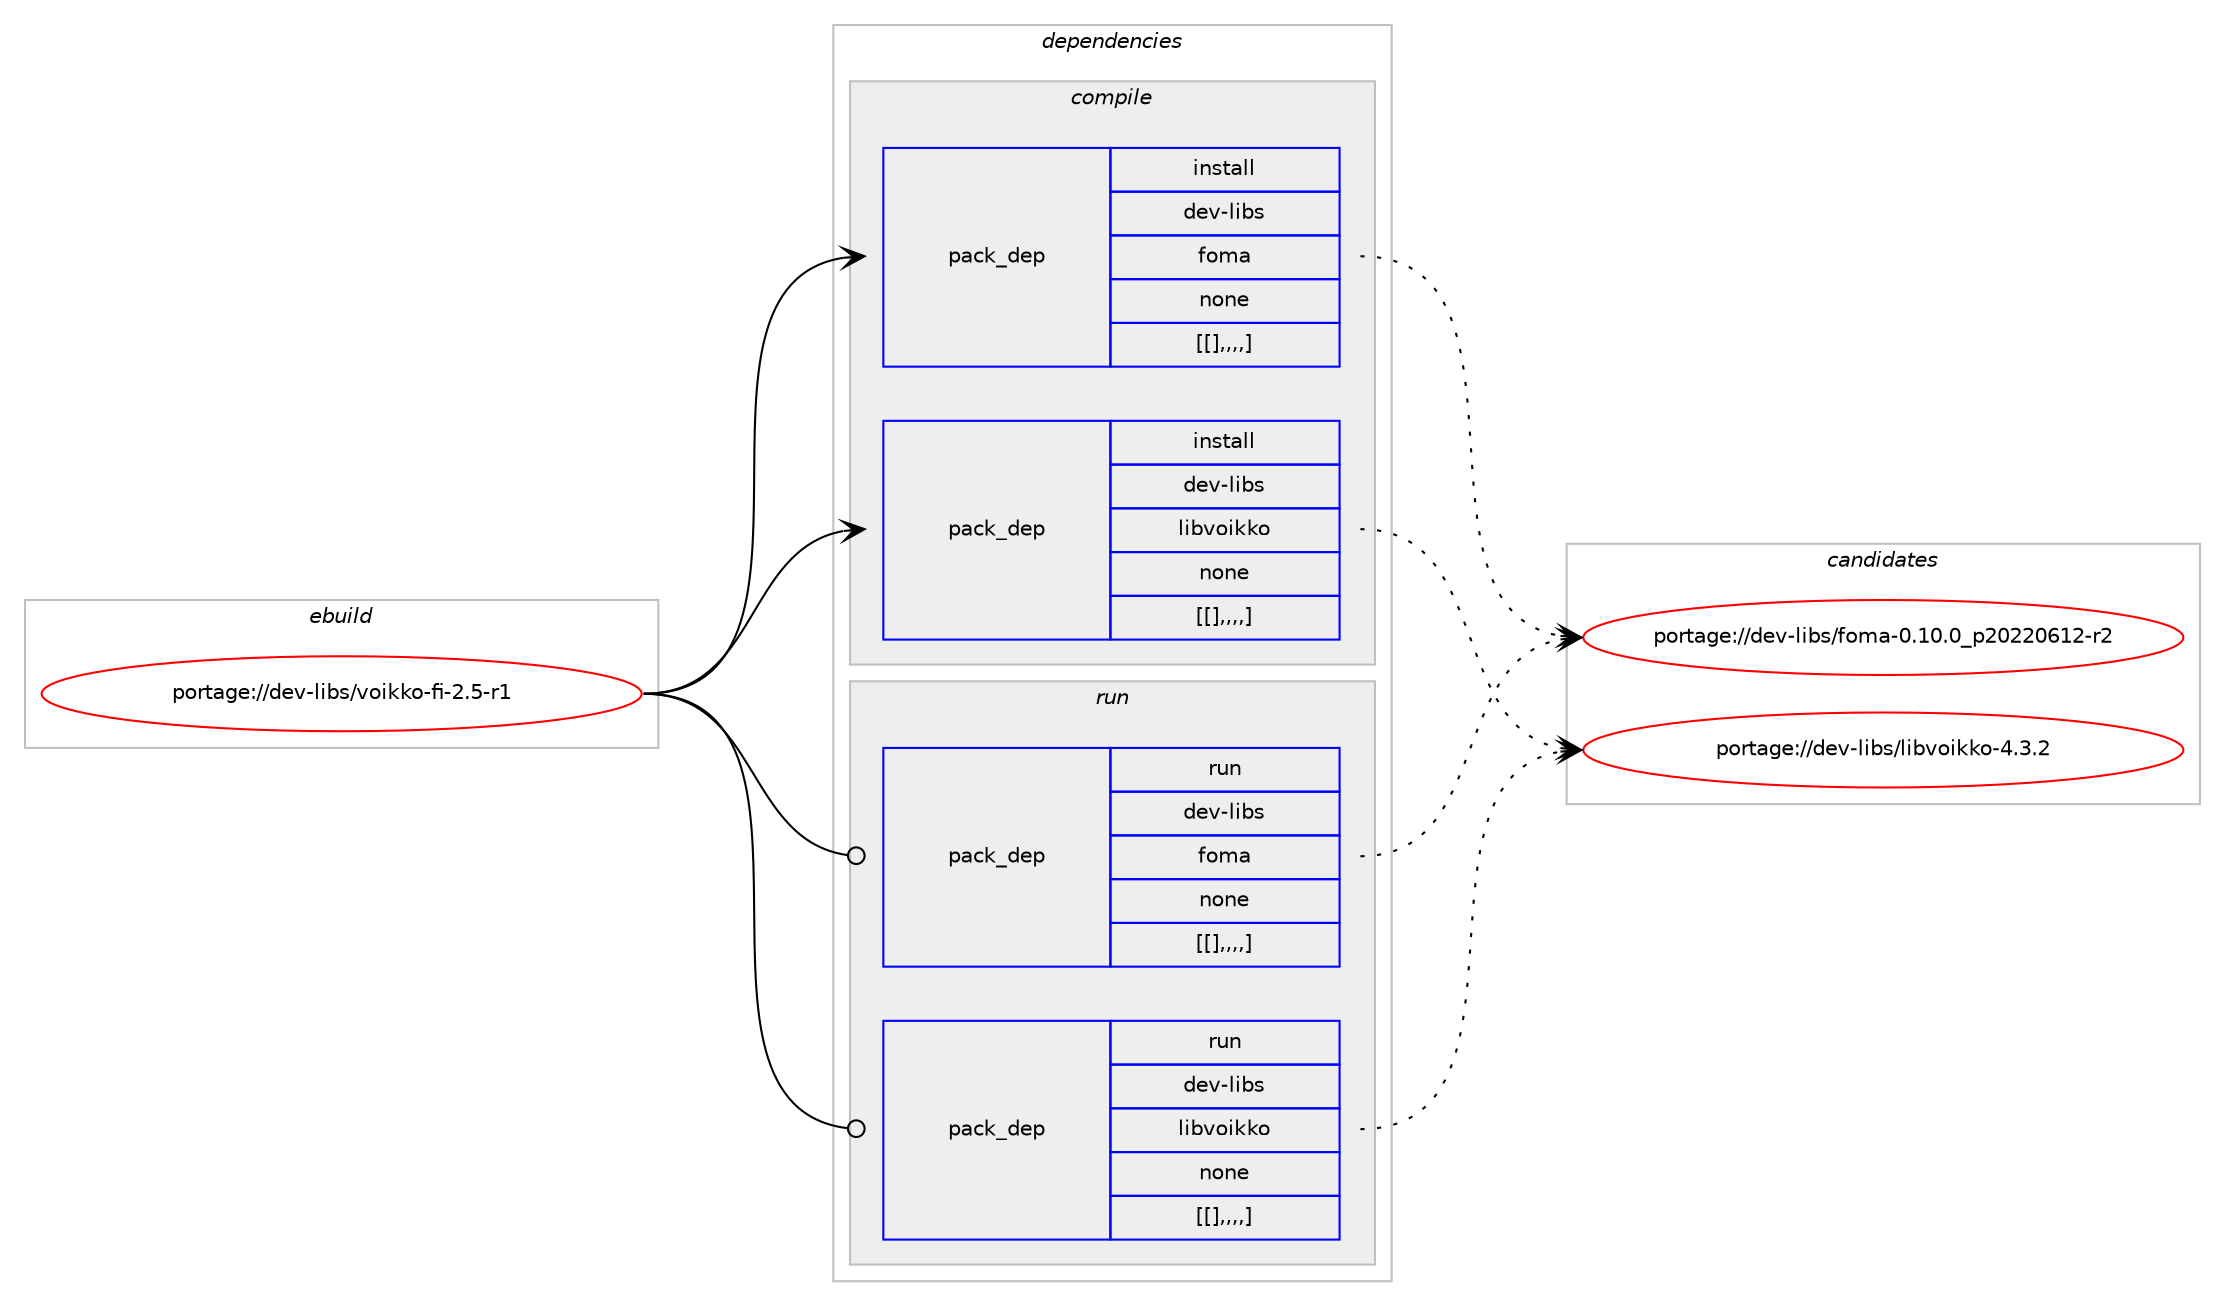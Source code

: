 digraph prolog {

# *************
# Graph options
# *************

newrank=true;
concentrate=true;
compound=true;
graph [rankdir=LR,fontname=Helvetica,fontsize=10,ranksep=1.5];#, ranksep=2.5, nodesep=0.2];
edge  [arrowhead=vee];
node  [fontname=Helvetica,fontsize=10];

# **********
# The ebuild
# **********

subgraph cluster_leftcol {
color=gray;
label=<<i>ebuild</i>>;
id [label="portage://dev-libs/voikko-fi-2.5-r1", color=red, width=4, href="../dev-libs/voikko-fi-2.5-r1.svg"];
}

# ****************
# The dependencies
# ****************

subgraph cluster_midcol {
color=gray;
label=<<i>dependencies</i>>;
subgraph cluster_compile {
fillcolor="#eeeeee";
style=filled;
label=<<i>compile</i>>;
subgraph pack85680 {
dependency115862 [label=<<TABLE BORDER="0" CELLBORDER="1" CELLSPACING="0" CELLPADDING="4" WIDTH="220"><TR><TD ROWSPAN="6" CELLPADDING="30">pack_dep</TD></TR><TR><TD WIDTH="110">install</TD></TR><TR><TD>dev-libs</TD></TR><TR><TD>foma</TD></TR><TR><TD>none</TD></TR><TR><TD>[[],,,,]</TD></TR></TABLE>>, shape=none, color=blue];
}
id:e -> dependency115862:w [weight=20,style="solid",arrowhead="vee"];
subgraph pack85681 {
dependency115863 [label=<<TABLE BORDER="0" CELLBORDER="1" CELLSPACING="0" CELLPADDING="4" WIDTH="220"><TR><TD ROWSPAN="6" CELLPADDING="30">pack_dep</TD></TR><TR><TD WIDTH="110">install</TD></TR><TR><TD>dev-libs</TD></TR><TR><TD>libvoikko</TD></TR><TR><TD>none</TD></TR><TR><TD>[[],,,,]</TD></TR></TABLE>>, shape=none, color=blue];
}
id:e -> dependency115863:w [weight=20,style="solid",arrowhead="vee"];
}
subgraph cluster_compileandrun {
fillcolor="#eeeeee";
style=filled;
label=<<i>compile and run</i>>;
}
subgraph cluster_run {
fillcolor="#eeeeee";
style=filled;
label=<<i>run</i>>;
subgraph pack85682 {
dependency115864 [label=<<TABLE BORDER="0" CELLBORDER="1" CELLSPACING="0" CELLPADDING="4" WIDTH="220"><TR><TD ROWSPAN="6" CELLPADDING="30">pack_dep</TD></TR><TR><TD WIDTH="110">run</TD></TR><TR><TD>dev-libs</TD></TR><TR><TD>foma</TD></TR><TR><TD>none</TD></TR><TR><TD>[[],,,,]</TD></TR></TABLE>>, shape=none, color=blue];
}
id:e -> dependency115864:w [weight=20,style="solid",arrowhead="odot"];
subgraph pack85683 {
dependency115865 [label=<<TABLE BORDER="0" CELLBORDER="1" CELLSPACING="0" CELLPADDING="4" WIDTH="220"><TR><TD ROWSPAN="6" CELLPADDING="30">pack_dep</TD></TR><TR><TD WIDTH="110">run</TD></TR><TR><TD>dev-libs</TD></TR><TR><TD>libvoikko</TD></TR><TR><TD>none</TD></TR><TR><TD>[[],,,,]</TD></TR></TABLE>>, shape=none, color=blue];
}
id:e -> dependency115865:w [weight=20,style="solid",arrowhead="odot"];
}
}

# **************
# The candidates
# **************

subgraph cluster_choices {
rank=same;
color=gray;
label=<<i>candidates</i>>;

subgraph choice85680 {
color=black;
nodesep=1;
choice10010111845108105981154710211110997454846494846489511250485050485449504511450 [label="portage://dev-libs/foma-0.10.0_p20220612-r2", color=red, width=4,href="../dev-libs/foma-0.10.0_p20220612-r2.svg"];
dependency115862:e -> choice10010111845108105981154710211110997454846494846489511250485050485449504511450:w [style=dotted,weight="100"];
}
subgraph choice85681 {
color=black;
nodesep=1;
choice10010111845108105981154710810598118111105107107111455246514650 [label="portage://dev-libs/libvoikko-4.3.2", color=red, width=4,href="../dev-libs/libvoikko-4.3.2.svg"];
dependency115863:e -> choice10010111845108105981154710810598118111105107107111455246514650:w [style=dotted,weight="100"];
}
subgraph choice85682 {
color=black;
nodesep=1;
choice10010111845108105981154710211110997454846494846489511250485050485449504511450 [label="portage://dev-libs/foma-0.10.0_p20220612-r2", color=red, width=4,href="../dev-libs/foma-0.10.0_p20220612-r2.svg"];
dependency115864:e -> choice10010111845108105981154710211110997454846494846489511250485050485449504511450:w [style=dotted,weight="100"];
}
subgraph choice85683 {
color=black;
nodesep=1;
choice10010111845108105981154710810598118111105107107111455246514650 [label="portage://dev-libs/libvoikko-4.3.2", color=red, width=4,href="../dev-libs/libvoikko-4.3.2.svg"];
dependency115865:e -> choice10010111845108105981154710810598118111105107107111455246514650:w [style=dotted,weight="100"];
}
}

}
